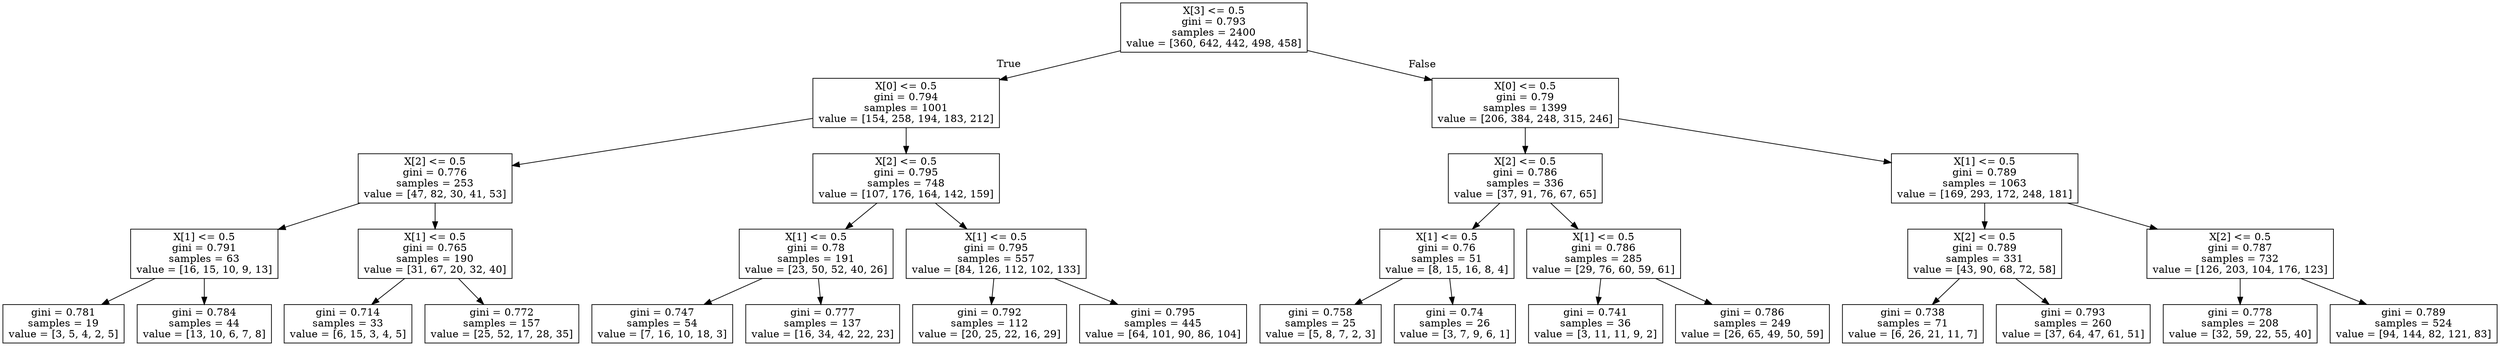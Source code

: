 digraph Tree {
node [shape=box] ;
0 [label="X[3] <= 0.5\ngini = 0.793\nsamples = 2400\nvalue = [360, 642, 442, 498, 458]"] ;
1 [label="X[0] <= 0.5\ngini = 0.794\nsamples = 1001\nvalue = [154, 258, 194, 183, 212]"] ;
0 -> 1 [labeldistance=2.5, labelangle=45, headlabel="True"] ;
2 [label="X[2] <= 0.5\ngini = 0.776\nsamples = 253\nvalue = [47, 82, 30, 41, 53]"] ;
1 -> 2 ;
3 [label="X[1] <= 0.5\ngini = 0.791\nsamples = 63\nvalue = [16, 15, 10, 9, 13]"] ;
2 -> 3 ;
4 [label="gini = 0.781\nsamples = 19\nvalue = [3, 5, 4, 2, 5]"] ;
3 -> 4 ;
5 [label="gini = 0.784\nsamples = 44\nvalue = [13, 10, 6, 7, 8]"] ;
3 -> 5 ;
6 [label="X[1] <= 0.5\ngini = 0.765\nsamples = 190\nvalue = [31, 67, 20, 32, 40]"] ;
2 -> 6 ;
7 [label="gini = 0.714\nsamples = 33\nvalue = [6, 15, 3, 4, 5]"] ;
6 -> 7 ;
8 [label="gini = 0.772\nsamples = 157\nvalue = [25, 52, 17, 28, 35]"] ;
6 -> 8 ;
9 [label="X[2] <= 0.5\ngini = 0.795\nsamples = 748\nvalue = [107, 176, 164, 142, 159]"] ;
1 -> 9 ;
10 [label="X[1] <= 0.5\ngini = 0.78\nsamples = 191\nvalue = [23, 50, 52, 40, 26]"] ;
9 -> 10 ;
11 [label="gini = 0.747\nsamples = 54\nvalue = [7, 16, 10, 18, 3]"] ;
10 -> 11 ;
12 [label="gini = 0.777\nsamples = 137\nvalue = [16, 34, 42, 22, 23]"] ;
10 -> 12 ;
13 [label="X[1] <= 0.5\ngini = 0.795\nsamples = 557\nvalue = [84, 126, 112, 102, 133]"] ;
9 -> 13 ;
14 [label="gini = 0.792\nsamples = 112\nvalue = [20, 25, 22, 16, 29]"] ;
13 -> 14 ;
15 [label="gini = 0.795\nsamples = 445\nvalue = [64, 101, 90, 86, 104]"] ;
13 -> 15 ;
16 [label="X[0] <= 0.5\ngini = 0.79\nsamples = 1399\nvalue = [206, 384, 248, 315, 246]"] ;
0 -> 16 [labeldistance=2.5, labelangle=-45, headlabel="False"] ;
17 [label="X[2] <= 0.5\ngini = 0.786\nsamples = 336\nvalue = [37, 91, 76, 67, 65]"] ;
16 -> 17 ;
18 [label="X[1] <= 0.5\ngini = 0.76\nsamples = 51\nvalue = [8, 15, 16, 8, 4]"] ;
17 -> 18 ;
19 [label="gini = 0.758\nsamples = 25\nvalue = [5, 8, 7, 2, 3]"] ;
18 -> 19 ;
20 [label="gini = 0.74\nsamples = 26\nvalue = [3, 7, 9, 6, 1]"] ;
18 -> 20 ;
21 [label="X[1] <= 0.5\ngini = 0.786\nsamples = 285\nvalue = [29, 76, 60, 59, 61]"] ;
17 -> 21 ;
22 [label="gini = 0.741\nsamples = 36\nvalue = [3, 11, 11, 9, 2]"] ;
21 -> 22 ;
23 [label="gini = 0.786\nsamples = 249\nvalue = [26, 65, 49, 50, 59]"] ;
21 -> 23 ;
24 [label="X[1] <= 0.5\ngini = 0.789\nsamples = 1063\nvalue = [169, 293, 172, 248, 181]"] ;
16 -> 24 ;
25 [label="X[2] <= 0.5\ngini = 0.789\nsamples = 331\nvalue = [43, 90, 68, 72, 58]"] ;
24 -> 25 ;
26 [label="gini = 0.738\nsamples = 71\nvalue = [6, 26, 21, 11, 7]"] ;
25 -> 26 ;
27 [label="gini = 0.793\nsamples = 260\nvalue = [37, 64, 47, 61, 51]"] ;
25 -> 27 ;
28 [label="X[2] <= 0.5\ngini = 0.787\nsamples = 732\nvalue = [126, 203, 104, 176, 123]"] ;
24 -> 28 ;
29 [label="gini = 0.778\nsamples = 208\nvalue = [32, 59, 22, 55, 40]"] ;
28 -> 29 ;
30 [label="gini = 0.789\nsamples = 524\nvalue = [94, 144, 82, 121, 83]"] ;
28 -> 30 ;
}